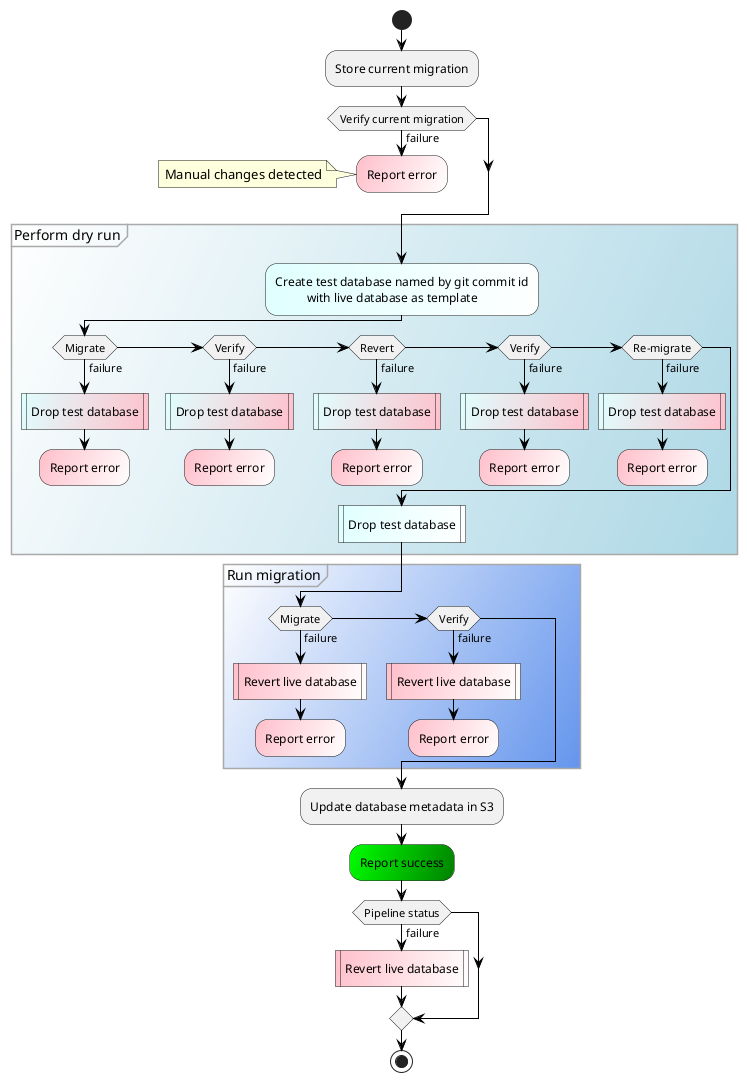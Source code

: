 @startuml Database migration

skinparam {
  ArrowColor black
  PartitionBorderColor darkgray
}

start
:Store current migration;
if (Verify current migration) then (failure)
  #pink/white:Report error;
  note left: Manual changes detected
  kill
endif

partition #white/lightblue "Perform dry run" {
  #lightcyan/white:Create test database named by git commit id
            with live database as template;
  if (Migrate) then (failure)
    #lightcyan/pink:Drop test database|
    #pink/white:Report error;
    kill
  elseif (Verify) then (failure)
    #lightcyan/pink:Drop test database|
    #pink/white:Report error;
    kill
  elseif (Revert) then (failure)
    #lightcyan/pink:Drop test database|
    #pink/white:Report error;
    kill
  elseif (Verify) then (failure)
    #lightcyan/pink:Drop test database|
    #pink/white:Report error;
    kill
  elseif (Re-migrate) then (failure)
    #lightcyan/pink:Drop test database|
    #pink/white:Report error;
    kill
  else
  endif
  #lightcyan/white:Drop test database|
}

partition #white/cornflowerblue "Run migration" {
  if (Migrate) then (failure)
    #pink/white:Revert live database|
    #pink/white:Report error;
    kill
  elseif (Verify) then (failure)
    #pink/white:Revert live database|
    #pink/white:Report error;
    kill
  endif
}

:Update database metadata in S3;
#lime/green:Report success;
if (Pipeline status) then (failure)
  #pink/white:Revert live database|
endif
stop
@enduml
